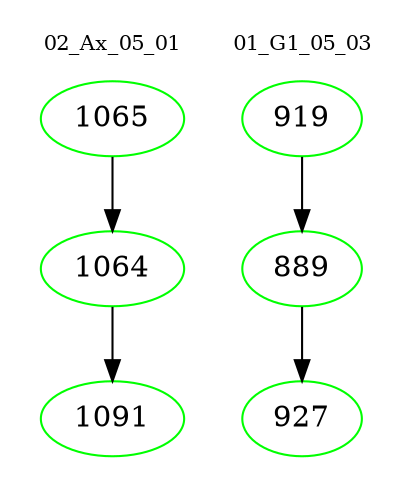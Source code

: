 digraph{
subgraph cluster_0 {
color = white
label = "02_Ax_05_01";
fontsize=10;
T0_1065 [label="1065", color="green"]
T0_1065 -> T0_1064 [color="black"]
T0_1064 [label="1064", color="green"]
T0_1064 -> T0_1091 [color="black"]
T0_1091 [label="1091", color="green"]
}
subgraph cluster_1 {
color = white
label = "01_G1_05_03";
fontsize=10;
T1_919 [label="919", color="green"]
T1_919 -> T1_889 [color="black"]
T1_889 [label="889", color="green"]
T1_889 -> T1_927 [color="black"]
T1_927 [label="927", color="green"]
}
}
